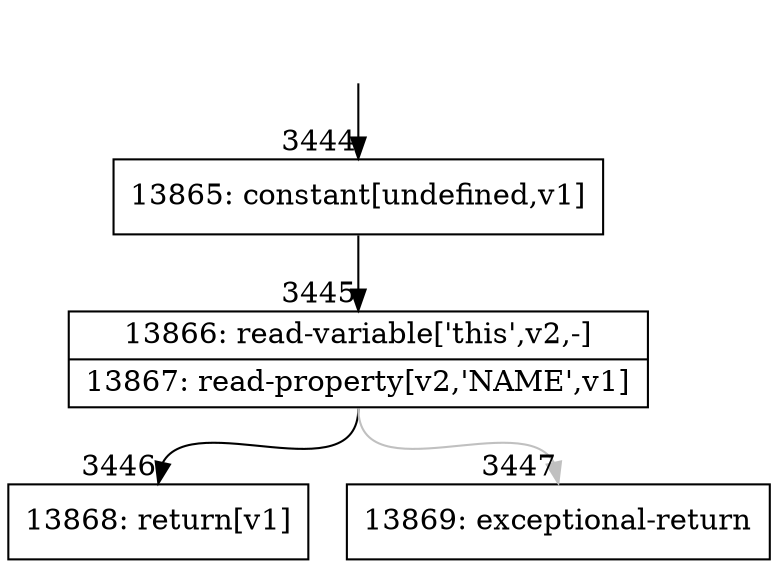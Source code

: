 digraph {
rankdir="TD"
BB_entry257[shape=none,label=""];
BB_entry257 -> BB3444 [tailport=s, headport=n, headlabel="    3444"]
BB3444 [shape=record label="{13865: constant[undefined,v1]}" ] 
BB3444 -> BB3445 [tailport=s, headport=n, headlabel="      3445"]
BB3445 [shape=record label="{13866: read-variable['this',v2,-]|13867: read-property[v2,'NAME',v1]}" ] 
BB3445 -> BB3446 [tailport=s, headport=n, headlabel="      3446"]
BB3445 -> BB3447 [tailport=s, headport=n, color=gray, headlabel="      3447"]
BB3446 [shape=record label="{13868: return[v1]}" ] 
BB3447 [shape=record label="{13869: exceptional-return}" ] 
//#$~ 2255
}
